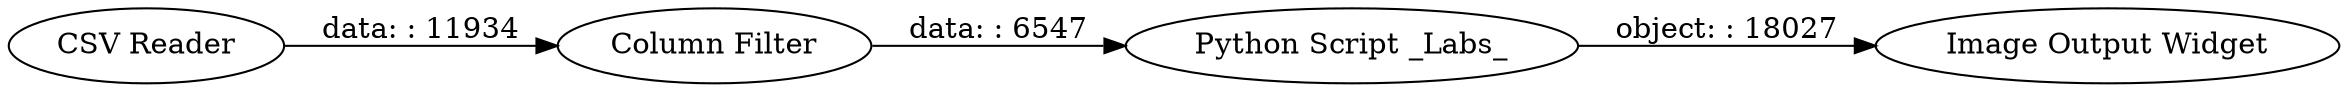 digraph {
	"1938085647514965750_11" [label="Image Output Widget"]
	"1938085647514965750_2" [label="CSV Reader"]
	"1938085647514965750_3" [label="Column Filter"]
	"1938085647514965750_1" [label="Python Script _Labs_"]
	"1938085647514965750_2" -> "1938085647514965750_3" [label="data: : 11934"]
	"1938085647514965750_3" -> "1938085647514965750_1" [label="data: : 6547"]
	"1938085647514965750_1" -> "1938085647514965750_11" [label="object: : 18027"]
	rankdir=LR
}
